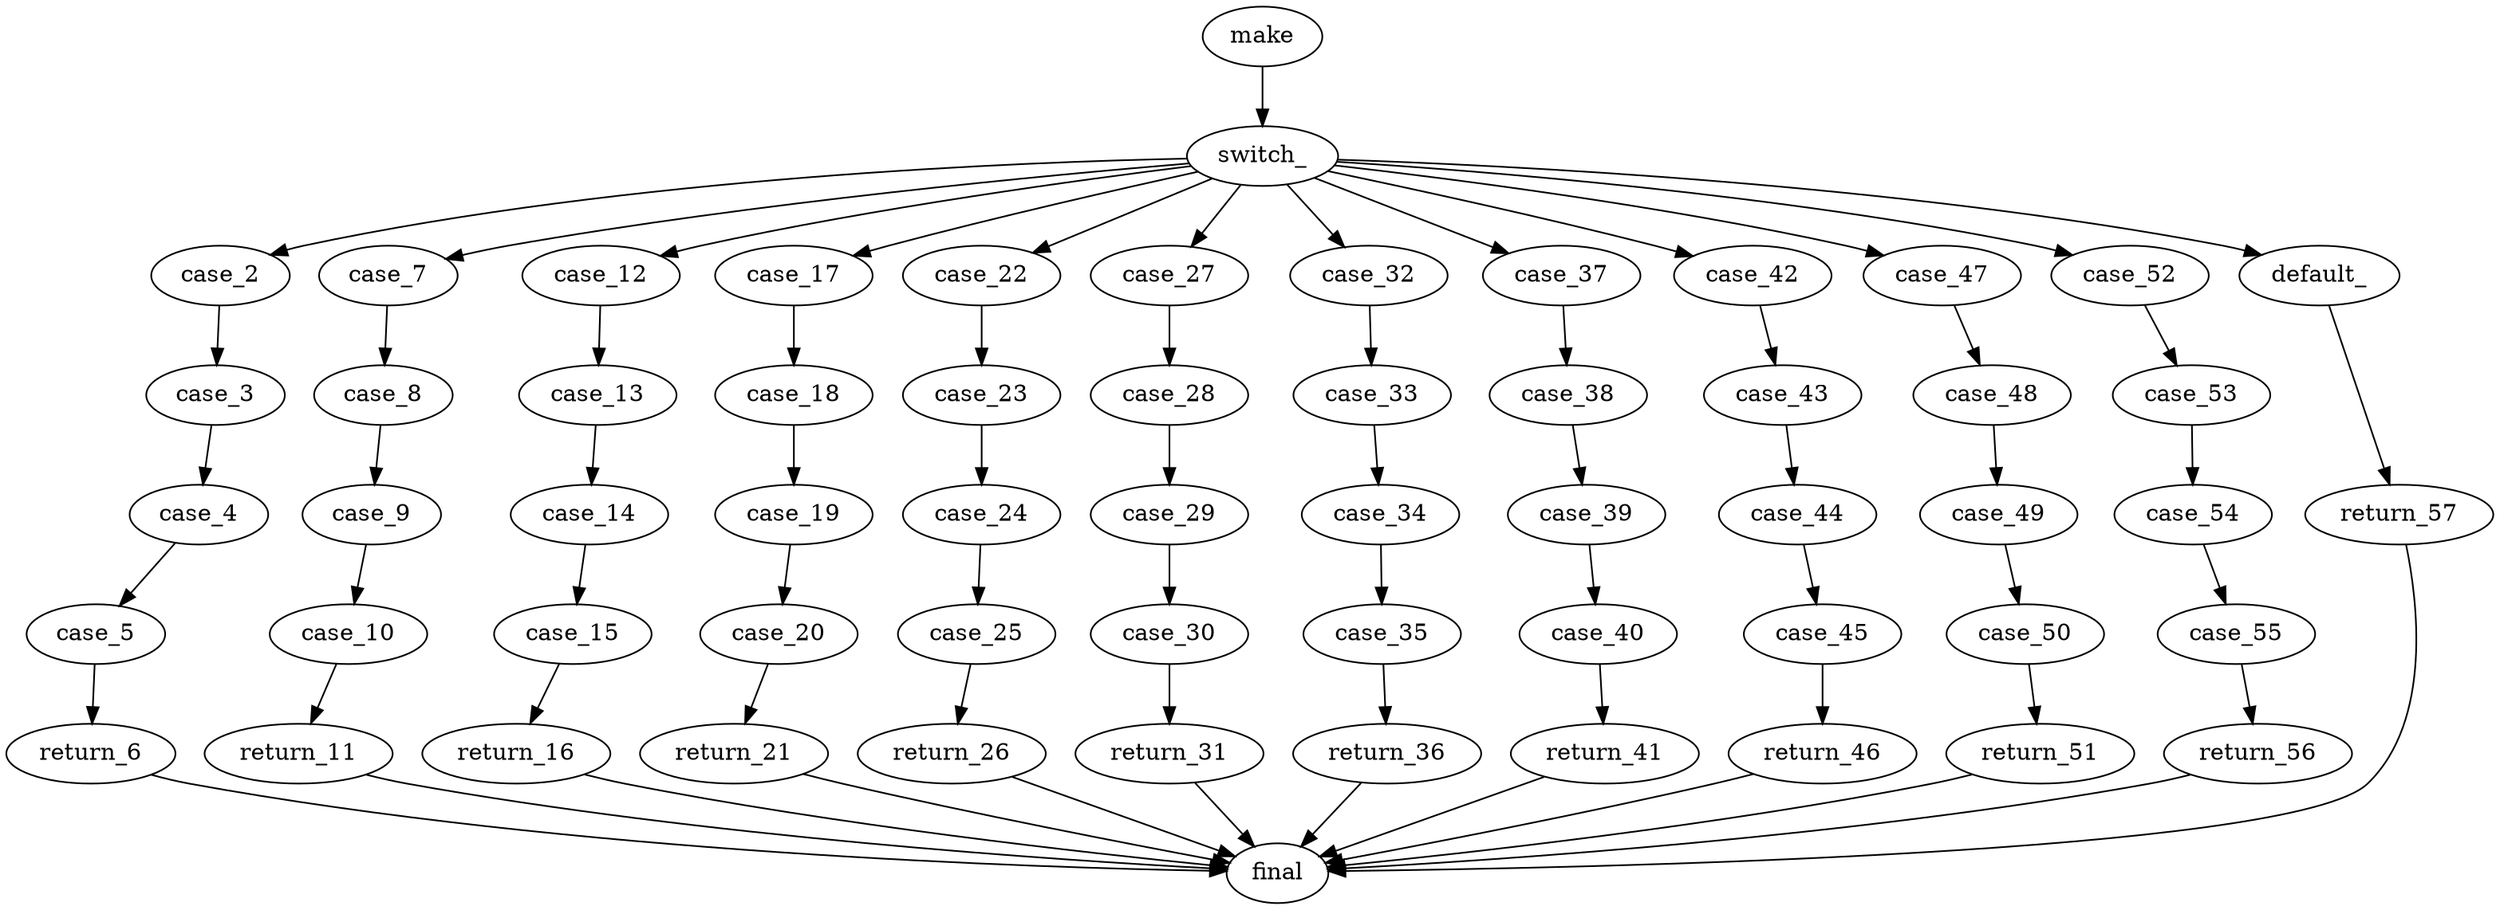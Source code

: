 strict digraph G {
make;
switch_;
case_2;
case_3;
case_4;
case_5;
return_6;
case_7;
case_8;
case_9;
case_10;
return_11;
case_12;
case_13;
case_14;
case_15;
return_16;
case_17;
case_18;
case_19;
case_20;
return_21;
case_22;
case_23;
case_24;
case_25;
return_26;
case_27;
case_28;
case_29;
case_30;
return_31;
case_32;
case_33;
case_34;
case_35;
return_36;
case_37;
case_38;
case_39;
case_40;
return_41;
case_42;
case_43;
case_44;
case_45;
return_46;
case_47;
case_48;
case_49;
case_50;
return_51;
case_52;
case_53;
case_54;
case_55;
return_56;
default_;
return_57;
final;
make->switch_;
switch_->case_2;
case_2->case_3;
case_3->case_4;
case_4->case_5;
case_5->return_6;
switch_->case_7;
case_7->case_8;
case_8->case_9;
case_9->case_10;
case_10->return_11;
switch_->case_12;
case_12->case_13;
case_13->case_14;
case_14->case_15;
case_15->return_16;
switch_->case_17;
case_17->case_18;
case_18->case_19;
case_19->case_20;
case_20->return_21;
switch_->case_22;
case_22->case_23;
case_23->case_24;
case_24->case_25;
case_25->return_26;
switch_->case_27;
case_27->case_28;
case_28->case_29;
case_29->case_30;
case_30->return_31;
switch_->case_32;
case_32->case_33;
case_33->case_34;
case_34->case_35;
case_35->return_36;
switch_->case_37;
case_37->case_38;
case_38->case_39;
case_39->case_40;
case_40->return_41;
switch_->case_42;
case_42->case_43;
case_43->case_44;
case_44->case_45;
case_45->return_46;
switch_->case_47;
case_47->case_48;
case_48->case_49;
case_49->case_50;
case_50->return_51;
switch_->case_52;
case_52->case_53;
case_53->case_54;
case_54->case_55;
case_55->return_56;
switch_->default_;
default_->return_57;
return_6->final;
return_11->final;
return_16->final;
return_21->final;
return_26->final;
return_31->final;
return_36->final;
return_41->final;
return_46->final;
return_51->final;
return_56->final;
return_57->final;
}